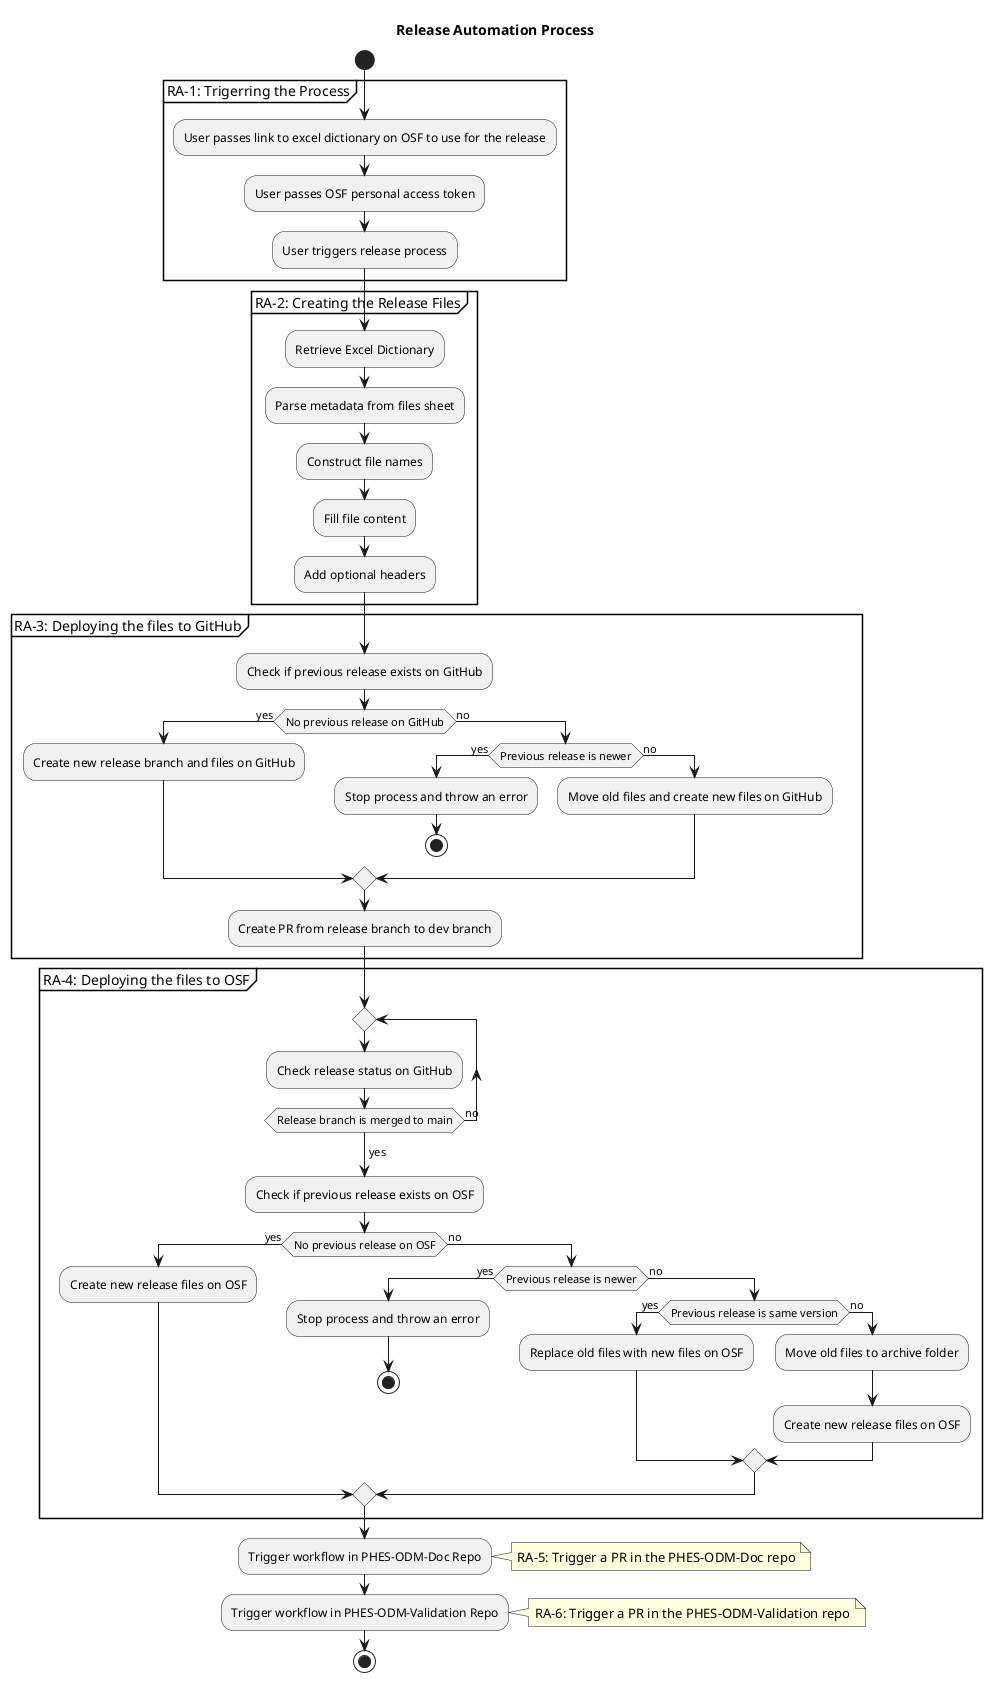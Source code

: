 @startuml
title Release Automation Process

start
group RA-1: Trigerring the Process
    :User passes link to excel dictionary on OSF to use for the release;
    :User passes OSF personal access token;
    :User triggers release process;
end group

group RA-2: Creating the Release Files
    :Retrieve Excel Dictionary;

    :Parse metadata from files sheet;

    :Construct file names;

    :Fill file content;

    :Add optional headers;
end group

group RA-3: Deploying the files to GitHub
    :Check if previous release exists on GitHub;

    if (No previous release on GitHub) then (yes)
        :Create new release branch and files on GitHub;
    else (no)
        if (Previous release is newer) then (yes)
            :Stop process and throw an error;
            stop
        else (no)
            :Move old files and create new files on GitHub;
        endif
    endif
    :Create PR from release branch to dev branch;
end group
group RA-4: Deploying the files to OSF
    repeat
        :Check release status on GitHub;
    repeat while(Release branch is merged to main) is (no)
        ->yes;
    :Check if previous release exists on OSF;

    if (No previous release on OSF) then (yes)
        :Create new release files on OSF;
    else (no)
        if (Previous release is newer) then (yes)
            :Stop process and throw an error;
            stop
        else (no)
            if (Previous release is same version) then (yes)
                :Replace old files with new files on OSF;
            else (no)
                :Move old files to archive folder;
                :Create new release files on OSF;
            endif
        endif
    endif
end group

:Trigger workflow in PHES-ODM-Doc Repo;
note right: RA-5: Trigger a PR in the PHES-ODM-Doc repo

:Trigger workflow in PHES-ODM-Validation Repo;
note right: RA-6: Trigger a PR in the PHES-ODM-Validation repo
stop
@enduml